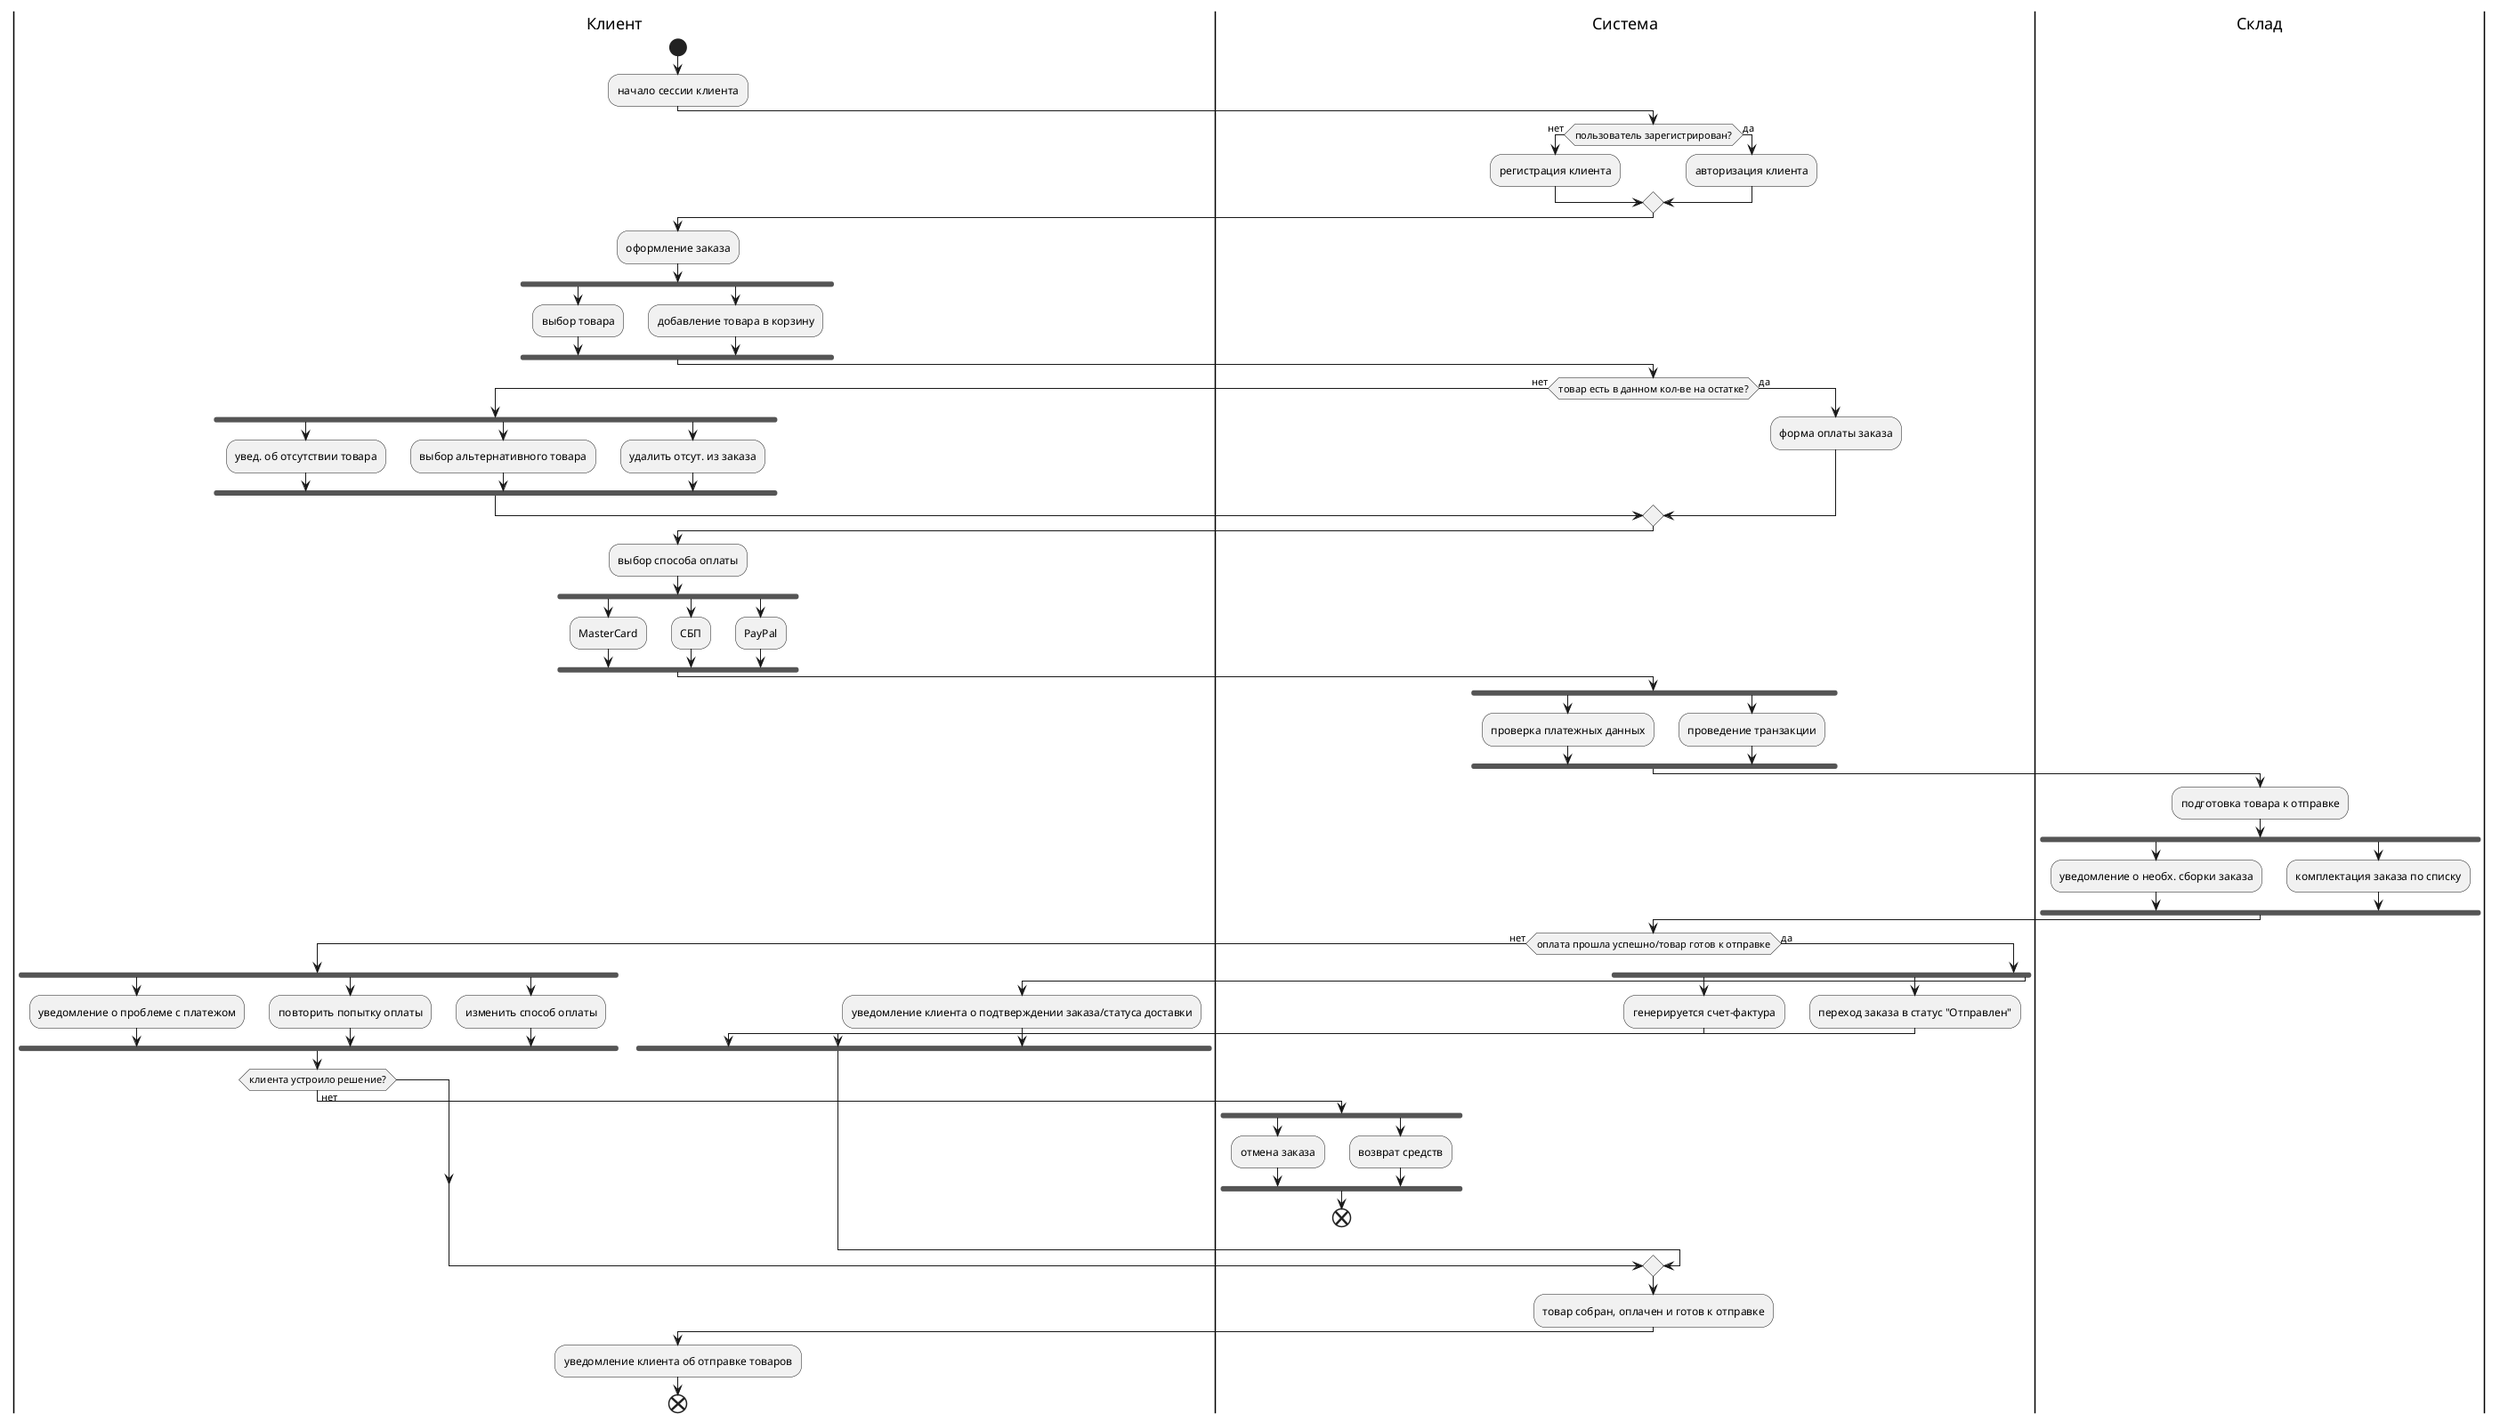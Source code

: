 @@startuml
|Клиент|
start
:начало сессии клиента;
|Система|
if (пользователь зарегистрирован?) then (нет)
:регистрация клиента;
else (да)
:авторизация клиента;
endif
|Клиент|
:оформление заказа;
fork
:выбор товара;
fork again
:добавление товара в корзину;
endfork

|Система|
if (товар есть в данном кол-ве на остатке?) then (нет)
|Клиент|
fork
:увед. об отсутствии товара;
forkagain
:выбор альтернативного товара;
forkagain
:удалить отсут. из заказа;
endfork
else (да)
|Система|
:форма оплаты заказа;
endif

|Клиент|
:выбор способа оплаты;
fork
:MasterCard;
fork again
:СБП;
fork again
:PayPal;
endfork

|Система|
fork
:проверка платежных данных;
forkagain
:проведение транзакции;
endfork

|Склад|
:подготовка товара к отправке;
fork
:уведомление о необх. сборки заказа;
forkagain
:комплектация заказа по списку;
endfork

|Система|
if (оплата прошла успешно/товар готов к отправке) then (нет)
|Клиент|
fork
:уведомление о проблеме с платежом;
fork again
:повторить попытку оплаты;
forkagain
:изменить способ оплаты;
endfork
if (клиента устроило решение?) then (нет)
|Система|
fork
:отмена заказа;
forkagain
:возврат средств;
endfork
end
endif
else (да)
|Система|
fork
:генерируется счет-фактура;
forkagain
:переход заказа в статус "Отправлен";
forkagain
|Клиент|
:уведомление клиента о подтверждении заказа/статуса доставки;
endfork
endif
|Система|
:товар собран, оплачен и готов к отправке;
|Клиент|
:уведомление клиента об отправке товаров;
end
@@enduml